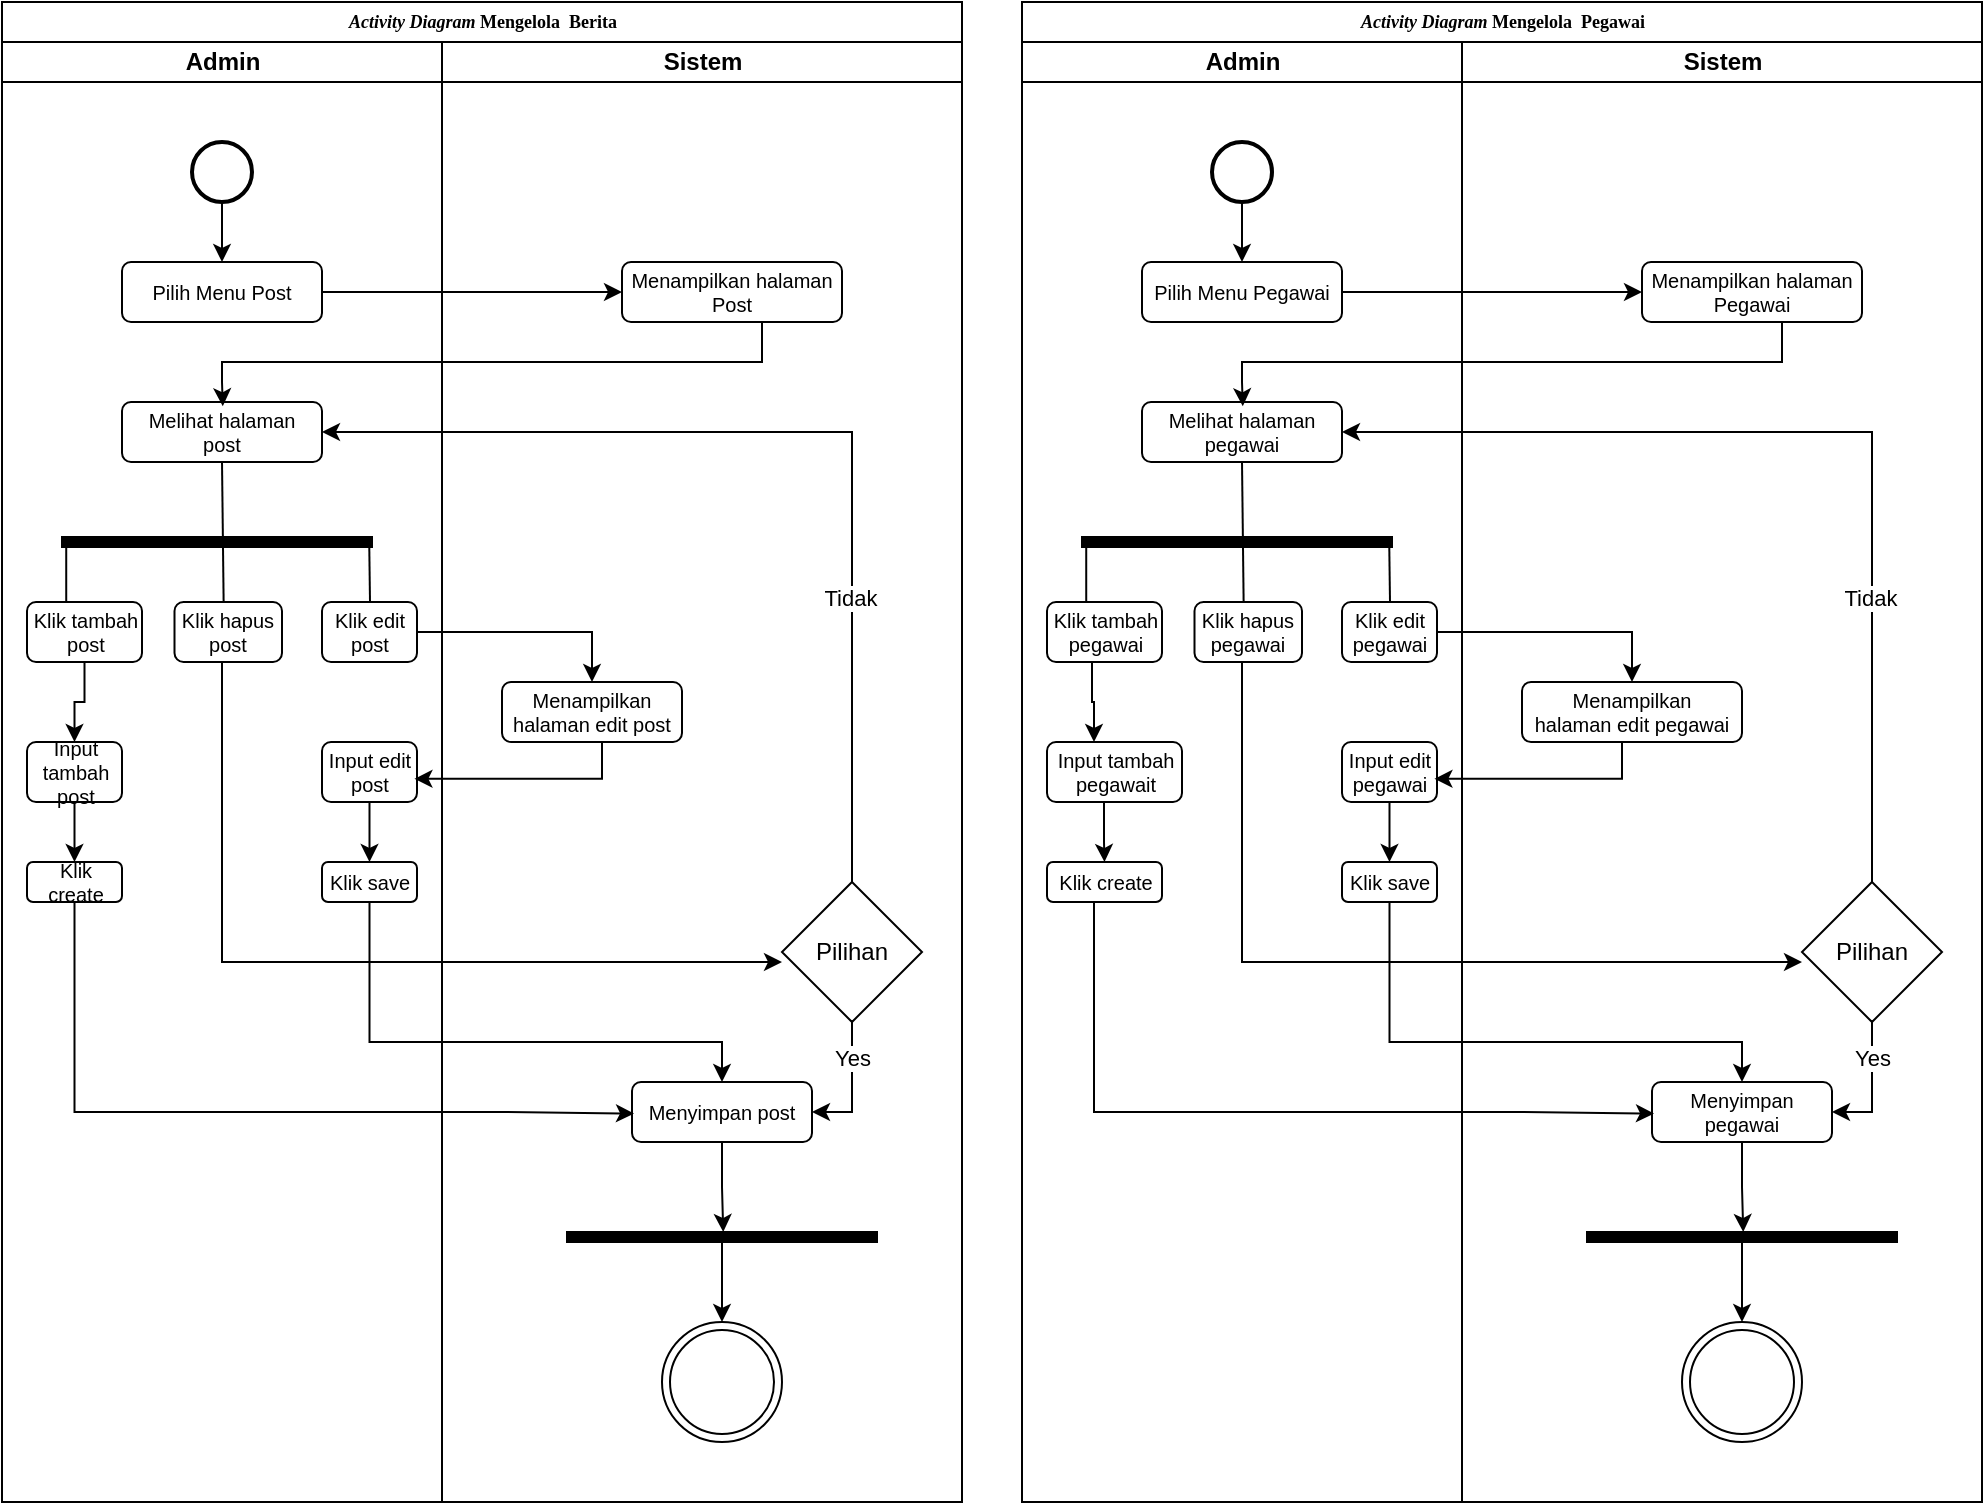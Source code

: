 <mxfile version="24.8.4">
  <diagram name="Page-1" id="74e2e168-ea6b-b213-b513-2b3c1d86103e">
    <mxGraphModel dx="1600" dy="818" grid="1" gridSize="10" guides="1" tooltips="1" connect="1" arrows="1" fold="1" page="1" pageScale="1" pageWidth="1100" pageHeight="850" background="none" math="0" shadow="0">
      <root>
        <mxCell id="0" />
        <mxCell id="1" parent="0" />
        <mxCell id="77e6c97f196da883-1" value="&lt;font style=&quot;font-size: 9px;&quot;&gt;&lt;b style=&quot;mso-bidi-font-weight:normal&quot;&gt;&lt;i style=&quot;mso-bidi-font-style:normal&quot;&gt;&lt;span style=&quot;font-family: &amp;quot;Times New Roman&amp;quot;, serif;&quot;&gt;Activity Diagram &lt;/span&gt;&lt;/i&gt;&lt;span style=&quot;line-height: 150%; font-family: &amp;quot;Times New Roman&amp;quot;, serif;&quot;&gt;Mengelola &lt;span style=&quot;mso-spacerun:yes&quot;&gt;&amp;nbsp;&lt;/span&gt;Berita&lt;/span&gt;&lt;/b&gt;&lt;/font&gt;" style="swimlane;html=1;childLayout=stackLayout;startSize=20;rounded=0;shadow=0;labelBackgroundColor=none;strokeWidth=1;fontFamily=Verdana;fontSize=8;align=center;" parent="1" vertex="1">
          <mxGeometry x="55" y="40" width="480" height="750" as="geometry" />
        </mxCell>
        <mxCell id="77e6c97f196da883-2" value="Admin" style="swimlane;html=1;startSize=20;" parent="77e6c97f196da883-1" vertex="1">
          <mxGeometry y="20" width="220" height="730" as="geometry" />
        </mxCell>
        <mxCell id="bnH9nUcHbIV2Yk5g0T-l-16" style="edgeStyle=orthogonalEdgeStyle;rounded=0;orthogonalLoop=1;jettySize=auto;html=1;entryX=0.5;entryY=0;entryDx=0;entryDy=0;" edge="1" parent="77e6c97f196da883-2" source="bnH9nUcHbIV2Yk5g0T-l-1" target="bnH9nUcHbIV2Yk5g0T-l-2">
          <mxGeometry relative="1" as="geometry" />
        </mxCell>
        <mxCell id="bnH9nUcHbIV2Yk5g0T-l-1" value="" style="strokeWidth=2;html=1;shape=mxgraph.flowchart.start_2;whiteSpace=wrap;" vertex="1" parent="77e6c97f196da883-2">
          <mxGeometry x="95" y="50" width="30" height="30" as="geometry" />
        </mxCell>
        <mxCell id="bnH9nUcHbIV2Yk5g0T-l-2" value="&lt;font style=&quot;font-size: 10px;&quot;&gt;Pilih Menu Post&lt;/font&gt;" style="rounded=1;whiteSpace=wrap;html=1;fontSize=10;" vertex="1" parent="77e6c97f196da883-2">
          <mxGeometry x="60" y="110" width="100" height="30" as="geometry" />
        </mxCell>
        <mxCell id="bnH9nUcHbIV2Yk5g0T-l-4" value="&lt;div style=&quot;font-size: 10px;&quot;&gt;&lt;font style=&quot;font-size: 10px;&quot;&gt;Melihat halaman&lt;/font&gt;&lt;/div&gt;&lt;div style=&quot;font-size: 10px;&quot;&gt;&lt;font style=&quot;font-size: 10px;&quot;&gt;post&lt;/font&gt;&lt;/div&gt;" style="rounded=1;whiteSpace=wrap;html=1;fontSize=10;" vertex="1" parent="77e6c97f196da883-2">
          <mxGeometry x="60" y="180" width="100" height="30" as="geometry" />
        </mxCell>
        <mxCell id="bnH9nUcHbIV2Yk5g0T-l-5" value="" style="html=1;points=[];perimeter=orthogonalPerimeter;fillColor=strokeColor;rotation=90;" vertex="1" parent="77e6c97f196da883-2">
          <mxGeometry x="105" y="172.5" width="5" height="155" as="geometry" />
        </mxCell>
        <mxCell id="bnH9nUcHbIV2Yk5g0T-l-24" style="edgeStyle=orthogonalEdgeStyle;rounded=0;orthogonalLoop=1;jettySize=auto;html=1;" edge="1" parent="77e6c97f196da883-2" source="bnH9nUcHbIV2Yk5g0T-l-7" target="bnH9nUcHbIV2Yk5g0T-l-11">
          <mxGeometry relative="1" as="geometry" />
        </mxCell>
        <mxCell id="bnH9nUcHbIV2Yk5g0T-l-7" value="&lt;div style=&quot;font-size: 10px;&quot;&gt;&lt;font style=&quot;font-size: 10px;&quot;&gt;Klik tambah&lt;/font&gt;&lt;/div&gt;&lt;div style=&quot;font-size: 10px;&quot;&gt;&lt;font style=&quot;font-size: 10px;&quot;&gt;post&lt;br style=&quot;font-size: 10px;&quot;&gt;&lt;/font&gt;&lt;/div&gt;" style="rounded=1;whiteSpace=wrap;html=1;fontSize=10;" vertex="1" parent="77e6c97f196da883-2">
          <mxGeometry x="12.5" y="280" width="57.5" height="30" as="geometry" />
        </mxCell>
        <mxCell id="bnH9nUcHbIV2Yk5g0T-l-8" value="&lt;div style=&quot;font-size: 10px;&quot;&gt;&lt;font style=&quot;font-size: 10px;&quot;&gt;Klik hapus&lt;/font&gt;&lt;/div&gt;&lt;div style=&quot;font-size: 10px;&quot;&gt;&lt;font style=&quot;font-size: 10px;&quot;&gt;post&lt;br style=&quot;font-size: 10px;&quot;&gt;&lt;/font&gt;&lt;/div&gt;" style="rounded=1;whiteSpace=wrap;html=1;fontSize=10;" vertex="1" parent="77e6c97f196da883-2">
          <mxGeometry x="86.25" y="280" width="53.75" height="30" as="geometry" />
        </mxCell>
        <mxCell id="bnH9nUcHbIV2Yk5g0T-l-9" value="&lt;div style=&quot;font-size: 10px;&quot;&gt;&lt;font style=&quot;font-size: 10px;&quot;&gt;Klik edit&lt;/font&gt;&lt;/div&gt;&lt;div style=&quot;font-size: 10px;&quot;&gt;&lt;font style=&quot;font-size: 10px;&quot;&gt;post&lt;br style=&quot;font-size: 10px;&quot;&gt;&lt;/font&gt;&lt;/div&gt;" style="rounded=1;whiteSpace=wrap;html=1;fontSize=10;" vertex="1" parent="77e6c97f196da883-2">
          <mxGeometry x="160" y="280" width="47.5" height="30" as="geometry" />
        </mxCell>
        <mxCell id="bnH9nUcHbIV2Yk5g0T-l-28" style="edgeStyle=orthogonalEdgeStyle;rounded=0;orthogonalLoop=1;jettySize=auto;html=1;entryX=0.5;entryY=0;entryDx=0;entryDy=0;" edge="1" parent="77e6c97f196da883-2" source="bnH9nUcHbIV2Yk5g0T-l-11" target="bnH9nUcHbIV2Yk5g0T-l-27">
          <mxGeometry relative="1" as="geometry" />
        </mxCell>
        <mxCell id="bnH9nUcHbIV2Yk5g0T-l-11" value="&lt;div style=&quot;font-size: 10px;&quot;&gt;&lt;font style=&quot;font-size: 10px;&quot;&gt;Input tambah&lt;/font&gt;&lt;/div&gt;&lt;div style=&quot;font-size: 10px;&quot;&gt;&lt;font style=&quot;font-size: 10px;&quot;&gt;post&lt;br style=&quot;font-size: 10px;&quot;&gt;&lt;/font&gt;&lt;/div&gt;" style="rounded=1;whiteSpace=wrap;html=1;fontSize=10;" vertex="1" parent="77e6c97f196da883-2">
          <mxGeometry x="12.5" y="350" width="47.5" height="30" as="geometry" />
        </mxCell>
        <mxCell id="bnH9nUcHbIV2Yk5g0T-l-37" style="edgeStyle=orthogonalEdgeStyle;rounded=0;orthogonalLoop=1;jettySize=auto;html=1;entryX=0.5;entryY=0;entryDx=0;entryDy=0;fontSize=10;" edge="1" parent="77e6c97f196da883-2" source="bnH9nUcHbIV2Yk5g0T-l-12" target="bnH9nUcHbIV2Yk5g0T-l-35">
          <mxGeometry relative="1" as="geometry" />
        </mxCell>
        <mxCell id="bnH9nUcHbIV2Yk5g0T-l-12" value="&lt;div style=&quot;font-size: 10px;&quot;&gt;&lt;font style=&quot;font-size: 10px;&quot;&gt;Input edit&lt;/font&gt;&lt;/div&gt;&lt;div style=&quot;font-size: 10px;&quot;&gt;&lt;font style=&quot;font-size: 10px;&quot;&gt;post&lt;br style=&quot;font-size: 10px;&quot;&gt;&lt;/font&gt;&lt;/div&gt;" style="rounded=1;whiteSpace=wrap;html=1;fontSize=10;" vertex="1" parent="77e6c97f196da883-2">
          <mxGeometry x="160" y="350" width="47.5" height="30" as="geometry" />
        </mxCell>
        <mxCell id="bnH9nUcHbIV2Yk5g0T-l-20" value="" style="endArrow=none;html=1;rounded=0;entryX=0.5;entryY=1;entryDx=0;entryDy=0;exitX=0.457;exitY=-0.016;exitDx=0;exitDy=0;exitPerimeter=0;" edge="1" parent="77e6c97f196da883-2" source="bnH9nUcHbIV2Yk5g0T-l-8" target="bnH9nUcHbIV2Yk5g0T-l-4">
          <mxGeometry width="50" height="50" relative="1" as="geometry">
            <mxPoint x="110" y="270" as="sourcePoint" />
            <mxPoint x="170" y="220" as="targetPoint" />
          </mxGeometry>
        </mxCell>
        <mxCell id="bnH9nUcHbIV2Yk5g0T-l-22" value="" style="endArrow=none;html=1;rounded=0;" edge="1" parent="77e6c97f196da883-2">
          <mxGeometry width="50" height="50" relative="1" as="geometry">
            <mxPoint x="184" y="280" as="sourcePoint" />
            <mxPoint x="183.61" y="250" as="targetPoint" />
          </mxGeometry>
        </mxCell>
        <mxCell id="bnH9nUcHbIV2Yk5g0T-l-23" value="" style="endArrow=none;html=1;rounded=0;" edge="1" parent="77e6c97f196da883-2">
          <mxGeometry width="50" height="50" relative="1" as="geometry">
            <mxPoint x="32.11" y="280" as="sourcePoint" />
            <mxPoint x="32.11" y="250" as="targetPoint" />
          </mxGeometry>
        </mxCell>
        <mxCell id="bnH9nUcHbIV2Yk5g0T-l-27" value="Klik create" style="rounded=1;whiteSpace=wrap;html=1;fontSize=10;" vertex="1" parent="77e6c97f196da883-2">
          <mxGeometry x="12.5" y="410" width="47.5" height="20" as="geometry" />
        </mxCell>
        <mxCell id="bnH9nUcHbIV2Yk5g0T-l-35" value="Klik save" style="rounded=1;whiteSpace=wrap;html=1;fontSize=10;" vertex="1" parent="77e6c97f196da883-2">
          <mxGeometry x="160" y="410" width="47.5" height="20" as="geometry" />
        </mxCell>
        <mxCell id="77e6c97f196da883-3" value="Sistem" style="swimlane;html=1;startSize=20;" parent="77e6c97f196da883-1" vertex="1">
          <mxGeometry x="220" y="20" width="260" height="730" as="geometry" />
        </mxCell>
        <mxCell id="bnH9nUcHbIV2Yk5g0T-l-3" value="&lt;font style=&quot;font-size: 10px;&quot;&gt;Menampilkan halaman Post&lt;/font&gt;" style="rounded=1;whiteSpace=wrap;html=1;fontSize=10;" vertex="1" parent="77e6c97f196da883-3">
          <mxGeometry x="90" y="110" width="110" height="30" as="geometry" />
        </mxCell>
        <mxCell id="bnH9nUcHbIV2Yk5g0T-l-48" style="edgeStyle=orthogonalEdgeStyle;rounded=0;orthogonalLoop=1;jettySize=auto;html=1;entryX=0.5;entryY=0;entryDx=0;entryDy=0;" edge="1" parent="77e6c97f196da883-3" source="bnH9nUcHbIV2Yk5g0T-l-10" target="bnH9nUcHbIV2Yk5g0T-l-47">
          <mxGeometry relative="1" as="geometry" />
        </mxCell>
        <mxCell id="bnH9nUcHbIV2Yk5g0T-l-10" value="" style="html=1;points=[];perimeter=orthogonalPerimeter;fillColor=strokeColor;rotation=90;" vertex="1" parent="77e6c97f196da883-3">
          <mxGeometry x="137.5" y="520" width="5" height="155" as="geometry" />
        </mxCell>
        <mxCell id="bnH9nUcHbIV2Yk5g0T-l-15" value="&lt;font style=&quot;font-size: 10px;&quot;&gt;Menyimpan post&lt;/font&gt;" style="rounded=1;whiteSpace=wrap;html=1;fontSize=10;" vertex="1" parent="77e6c97f196da883-3">
          <mxGeometry x="95" y="520" width="90" height="30" as="geometry" />
        </mxCell>
        <mxCell id="bnH9nUcHbIV2Yk5g0T-l-30" value="&lt;div style=&quot;font-size: 10px;&quot;&gt;Menampilkan&lt;/div&gt;&lt;div style=&quot;font-size: 10px;&quot;&gt;halaman edit post&lt;br style=&quot;font-size: 10px;&quot;&gt;&lt;/div&gt;" style="rounded=1;whiteSpace=wrap;html=1;fontSize=10;" vertex="1" parent="77e6c97f196da883-3">
          <mxGeometry x="30" y="320" width="90" height="30" as="geometry" />
        </mxCell>
        <mxCell id="bnH9nUcHbIV2Yk5g0T-l-42" style="edgeStyle=orthogonalEdgeStyle;rounded=0;orthogonalLoop=1;jettySize=auto;html=1;entryX=1;entryY=0.5;entryDx=0;entryDy=0;" edge="1" parent="77e6c97f196da883-3" source="bnH9nUcHbIV2Yk5g0T-l-40" target="bnH9nUcHbIV2Yk5g0T-l-15">
          <mxGeometry relative="1" as="geometry" />
        </mxCell>
        <mxCell id="bnH9nUcHbIV2Yk5g0T-l-43" value="Yes" style="edgeLabel;html=1;align=center;verticalAlign=middle;resizable=0;points=[];" vertex="1" connectable="0" parent="bnH9nUcHbIV2Yk5g0T-l-42">
          <mxGeometry x="-0.446" relative="1" as="geometry">
            <mxPoint as="offset" />
          </mxGeometry>
        </mxCell>
        <mxCell id="bnH9nUcHbIV2Yk5g0T-l-40" value="Pilihan" style="rhombus;whiteSpace=wrap;html=1;" vertex="1" parent="77e6c97f196da883-3">
          <mxGeometry x="170" y="420" width="70" height="70" as="geometry" />
        </mxCell>
        <mxCell id="bnH9nUcHbIV2Yk5g0T-l-46" style="edgeStyle=orthogonalEdgeStyle;rounded=0;orthogonalLoop=1;jettySize=auto;html=1;entryX=0;entryY=0.496;entryDx=0;entryDy=0;entryPerimeter=0;" edge="1" parent="77e6c97f196da883-3" source="bnH9nUcHbIV2Yk5g0T-l-15" target="bnH9nUcHbIV2Yk5g0T-l-10">
          <mxGeometry relative="1" as="geometry" />
        </mxCell>
        <mxCell id="bnH9nUcHbIV2Yk5g0T-l-47" value="" style="ellipse;shape=doubleEllipse;html=1;dashed=0;whiteSpace=wrap;aspect=fixed;" vertex="1" parent="77e6c97f196da883-3">
          <mxGeometry x="110" y="640" width="60" height="60" as="geometry" />
        </mxCell>
        <mxCell id="bnH9nUcHbIV2Yk5g0T-l-17" style="edgeStyle=orthogonalEdgeStyle;rounded=0;orthogonalLoop=1;jettySize=auto;html=1;entryX=0;entryY=0.5;entryDx=0;entryDy=0;" edge="1" parent="77e6c97f196da883-1" source="bnH9nUcHbIV2Yk5g0T-l-2" target="bnH9nUcHbIV2Yk5g0T-l-3">
          <mxGeometry relative="1" as="geometry" />
        </mxCell>
        <mxCell id="bnH9nUcHbIV2Yk5g0T-l-18" style="edgeStyle=orthogonalEdgeStyle;rounded=0;orthogonalLoop=1;jettySize=auto;html=1;entryX=0.504;entryY=0.071;entryDx=0;entryDy=0;entryPerimeter=0;" edge="1" parent="77e6c97f196da883-1" source="bnH9nUcHbIV2Yk5g0T-l-3" target="bnH9nUcHbIV2Yk5g0T-l-4">
          <mxGeometry relative="1" as="geometry">
            <Array as="points">
              <mxPoint x="380" y="180" />
              <mxPoint x="110" y="180" />
              <mxPoint x="110" y="190" />
              <mxPoint x="110" y="190" />
            </Array>
          </mxGeometry>
        </mxCell>
        <mxCell id="bnH9nUcHbIV2Yk5g0T-l-29" style="edgeStyle=orthogonalEdgeStyle;rounded=0;orthogonalLoop=1;jettySize=auto;html=1;entryX=0.011;entryY=0.526;entryDx=0;entryDy=0;entryPerimeter=0;" edge="1" parent="77e6c97f196da883-1" source="bnH9nUcHbIV2Yk5g0T-l-27" target="bnH9nUcHbIV2Yk5g0T-l-15">
          <mxGeometry relative="1" as="geometry">
            <Array as="points">
              <mxPoint x="36" y="555" />
              <mxPoint x="250" y="555" />
            </Array>
          </mxGeometry>
        </mxCell>
        <mxCell id="bnH9nUcHbIV2Yk5g0T-l-32" style="edgeStyle=orthogonalEdgeStyle;rounded=0;orthogonalLoop=1;jettySize=auto;html=1;entryX=0.5;entryY=0;entryDx=0;entryDy=0;" edge="1" parent="77e6c97f196da883-1" source="bnH9nUcHbIV2Yk5g0T-l-9" target="bnH9nUcHbIV2Yk5g0T-l-30">
          <mxGeometry relative="1" as="geometry">
            <mxPoint x="380" y="315" as="targetPoint" />
          </mxGeometry>
        </mxCell>
        <mxCell id="bnH9nUcHbIV2Yk5g0T-l-33" style="edgeStyle=orthogonalEdgeStyle;rounded=0;orthogonalLoop=1;jettySize=auto;html=1;entryX=0.973;entryY=0.613;entryDx=0;entryDy=0;entryPerimeter=0;" edge="1" parent="77e6c97f196da883-1" source="bnH9nUcHbIV2Yk5g0T-l-30" target="bnH9nUcHbIV2Yk5g0T-l-12">
          <mxGeometry relative="1" as="geometry">
            <Array as="points">
              <mxPoint x="300" y="388" />
            </Array>
          </mxGeometry>
        </mxCell>
        <mxCell id="bnH9nUcHbIV2Yk5g0T-l-38" style="edgeStyle=orthogonalEdgeStyle;rounded=0;orthogonalLoop=1;jettySize=auto;html=1;entryX=0.5;entryY=0;entryDx=0;entryDy=0;" edge="1" parent="77e6c97f196da883-1" source="bnH9nUcHbIV2Yk5g0T-l-35" target="bnH9nUcHbIV2Yk5g0T-l-15">
          <mxGeometry relative="1" as="geometry">
            <Array as="points">
              <mxPoint x="184" y="520" />
              <mxPoint x="360" y="520" />
            </Array>
          </mxGeometry>
        </mxCell>
        <mxCell id="bnH9nUcHbIV2Yk5g0T-l-41" style="edgeStyle=orthogonalEdgeStyle;rounded=0;orthogonalLoop=1;jettySize=auto;html=1;" edge="1" parent="77e6c97f196da883-1" source="bnH9nUcHbIV2Yk5g0T-l-8">
          <mxGeometry relative="1" as="geometry">
            <mxPoint x="390" y="480" as="targetPoint" />
            <Array as="points">
              <mxPoint x="110" y="480" />
            </Array>
          </mxGeometry>
        </mxCell>
        <mxCell id="bnH9nUcHbIV2Yk5g0T-l-44" style="edgeStyle=orthogonalEdgeStyle;rounded=0;orthogonalLoop=1;jettySize=auto;html=1;entryX=1;entryY=0.5;entryDx=0;entryDy=0;" edge="1" parent="77e6c97f196da883-1" source="bnH9nUcHbIV2Yk5g0T-l-40" target="bnH9nUcHbIV2Yk5g0T-l-4">
          <mxGeometry relative="1" as="geometry">
            <Array as="points">
              <mxPoint x="425" y="215" />
            </Array>
          </mxGeometry>
        </mxCell>
        <mxCell id="bnH9nUcHbIV2Yk5g0T-l-45" value="Tidak" style="edgeLabel;html=1;align=center;verticalAlign=middle;resizable=0;points=[];" vertex="1" connectable="0" parent="bnH9nUcHbIV2Yk5g0T-l-44">
          <mxGeometry x="-0.421" y="1" relative="1" as="geometry">
            <mxPoint as="offset" />
          </mxGeometry>
        </mxCell>
        <mxCell id="bnH9nUcHbIV2Yk5g0T-l-89" value="&lt;font style=&quot;font-size: 9px;&quot;&gt;&lt;b style=&quot;mso-bidi-font-weight:normal&quot;&gt;&lt;i style=&quot;mso-bidi-font-style:normal&quot;&gt;&lt;span style=&quot;font-family: &amp;quot;Times New Roman&amp;quot;, serif;&quot;&gt;Activity Diagram &lt;/span&gt;&lt;/i&gt;&lt;span style=&quot;line-height: 150%; font-family: &amp;quot;Times New Roman&amp;quot;, serif;&quot;&gt;Mengelola&amp;nbsp; &lt;span style=&quot;mso-spacerun:yes&quot;&gt;&lt;/span&gt;Pegawai&lt;/span&gt;&lt;/b&gt;&lt;/font&gt;" style="swimlane;html=1;childLayout=stackLayout;startSize=20;rounded=0;shadow=0;labelBackgroundColor=none;strokeWidth=1;fontFamily=Verdana;fontSize=8;align=center;" vertex="1" parent="1">
          <mxGeometry x="565" y="40" width="480" height="750" as="geometry" />
        </mxCell>
        <mxCell id="bnH9nUcHbIV2Yk5g0T-l-90" value="Admin" style="swimlane;html=1;startSize=20;" vertex="1" parent="bnH9nUcHbIV2Yk5g0T-l-89">
          <mxGeometry y="20" width="220" height="730" as="geometry" />
        </mxCell>
        <mxCell id="bnH9nUcHbIV2Yk5g0T-l-91" style="edgeStyle=orthogonalEdgeStyle;rounded=0;orthogonalLoop=1;jettySize=auto;html=1;entryX=0.5;entryY=0;entryDx=0;entryDy=0;" edge="1" parent="bnH9nUcHbIV2Yk5g0T-l-90" source="bnH9nUcHbIV2Yk5g0T-l-92" target="bnH9nUcHbIV2Yk5g0T-l-93">
          <mxGeometry relative="1" as="geometry" />
        </mxCell>
        <mxCell id="bnH9nUcHbIV2Yk5g0T-l-92" value="" style="strokeWidth=2;html=1;shape=mxgraph.flowchart.start_2;whiteSpace=wrap;" vertex="1" parent="bnH9nUcHbIV2Yk5g0T-l-90">
          <mxGeometry x="95" y="50" width="30" height="30" as="geometry" />
        </mxCell>
        <mxCell id="bnH9nUcHbIV2Yk5g0T-l-93" value="&lt;font style=&quot;font-size: 10px;&quot;&gt;Pilih Menu Pegawai&lt;/font&gt;" style="rounded=1;whiteSpace=wrap;html=1;fontSize=10;" vertex="1" parent="bnH9nUcHbIV2Yk5g0T-l-90">
          <mxGeometry x="60" y="110" width="100" height="30" as="geometry" />
        </mxCell>
        <mxCell id="bnH9nUcHbIV2Yk5g0T-l-94" value="&lt;div style=&quot;font-size: 10px;&quot;&gt;&lt;font style=&quot;font-size: 10px;&quot;&gt;Melihat halaman&lt;/font&gt;&lt;/div&gt;&lt;div style=&quot;font-size: 10px;&quot;&gt;&lt;font style=&quot;font-size: 10px;&quot;&gt;pegawai&lt;/font&gt;&lt;/div&gt;" style="rounded=1;whiteSpace=wrap;html=1;fontSize=10;" vertex="1" parent="bnH9nUcHbIV2Yk5g0T-l-90">
          <mxGeometry x="60" y="180" width="100" height="30" as="geometry" />
        </mxCell>
        <mxCell id="bnH9nUcHbIV2Yk5g0T-l-95" value="" style="html=1;points=[];perimeter=orthogonalPerimeter;fillColor=strokeColor;rotation=90;" vertex="1" parent="bnH9nUcHbIV2Yk5g0T-l-90">
          <mxGeometry x="105" y="172.5" width="5" height="155" as="geometry" />
        </mxCell>
        <mxCell id="bnH9nUcHbIV2Yk5g0T-l-96" style="edgeStyle=orthogonalEdgeStyle;rounded=0;orthogonalLoop=1;jettySize=auto;html=1;" edge="1" parent="bnH9nUcHbIV2Yk5g0T-l-90" source="bnH9nUcHbIV2Yk5g0T-l-97" target="bnH9nUcHbIV2Yk5g0T-l-101">
          <mxGeometry relative="1" as="geometry">
            <Array as="points">
              <mxPoint x="35" y="330" />
              <mxPoint x="36" y="330" />
            </Array>
          </mxGeometry>
        </mxCell>
        <mxCell id="bnH9nUcHbIV2Yk5g0T-l-97" value="&lt;div style=&quot;font-size: 10px;&quot;&gt;&lt;font style=&quot;font-size: 10px;&quot;&gt;Klik tambah&lt;/font&gt;&lt;/div&gt;&lt;div style=&quot;font-size: 10px;&quot;&gt;pegawai&lt;font style=&quot;font-size: 10px;&quot;&gt;&lt;br style=&quot;font-size: 10px;&quot;&gt;&lt;/font&gt;&lt;/div&gt;" style="rounded=1;whiteSpace=wrap;html=1;fontSize=10;" vertex="1" parent="bnH9nUcHbIV2Yk5g0T-l-90">
          <mxGeometry x="12.5" y="280" width="57.5" height="30" as="geometry" />
        </mxCell>
        <mxCell id="bnH9nUcHbIV2Yk5g0T-l-98" value="&lt;div style=&quot;font-size: 10px;&quot;&gt;&lt;font style=&quot;font-size: 10px;&quot;&gt;Klik hapus&lt;/font&gt;&lt;/div&gt;&lt;div style=&quot;font-size: 10px;&quot;&gt;&lt;font style=&quot;font-size: 10px;&quot;&gt;pegawai&lt;br style=&quot;font-size: 10px;&quot;&gt;&lt;/font&gt;&lt;/div&gt;" style="rounded=1;whiteSpace=wrap;html=1;fontSize=10;" vertex="1" parent="bnH9nUcHbIV2Yk5g0T-l-90">
          <mxGeometry x="86.25" y="280" width="53.75" height="30" as="geometry" />
        </mxCell>
        <mxCell id="bnH9nUcHbIV2Yk5g0T-l-99" value="&lt;div style=&quot;font-size: 10px;&quot;&gt;&lt;font style=&quot;font-size: 10px;&quot;&gt;Klik edit&lt;/font&gt;&lt;/div&gt;&lt;div style=&quot;font-size: 10px;&quot;&gt;pegawai&lt;font style=&quot;font-size: 10px;&quot;&gt;&lt;br style=&quot;font-size: 10px;&quot;&gt;&lt;/font&gt;&lt;/div&gt;" style="rounded=1;whiteSpace=wrap;html=1;fontSize=10;" vertex="1" parent="bnH9nUcHbIV2Yk5g0T-l-90">
          <mxGeometry x="160" y="280" width="47.5" height="30" as="geometry" />
        </mxCell>
        <mxCell id="bnH9nUcHbIV2Yk5g0T-l-100" style="edgeStyle=orthogonalEdgeStyle;rounded=0;orthogonalLoop=1;jettySize=auto;html=1;entryX=0.5;entryY=0;entryDx=0;entryDy=0;" edge="1" parent="bnH9nUcHbIV2Yk5g0T-l-90" source="bnH9nUcHbIV2Yk5g0T-l-101" target="bnH9nUcHbIV2Yk5g0T-l-107">
          <mxGeometry relative="1" as="geometry">
            <Array as="points">
              <mxPoint x="41" y="400" />
              <mxPoint x="41" y="400" />
            </Array>
          </mxGeometry>
        </mxCell>
        <mxCell id="bnH9nUcHbIV2Yk5g0T-l-101" value="&lt;div style=&quot;font-size: 10px;&quot;&gt;&lt;font style=&quot;font-size: 10px;&quot;&gt;Input tambah&lt;/font&gt;&lt;/div&gt;&lt;div style=&quot;font-size: 10px;&quot;&gt;&lt;font style=&quot;font-size: 10px;&quot;&gt;pegawait&lt;br style=&quot;font-size: 10px;&quot;&gt;&lt;/font&gt;&lt;/div&gt;" style="rounded=1;whiteSpace=wrap;html=1;fontSize=10;" vertex="1" parent="bnH9nUcHbIV2Yk5g0T-l-90">
          <mxGeometry x="12.5" y="350" width="67.5" height="30" as="geometry" />
        </mxCell>
        <mxCell id="bnH9nUcHbIV2Yk5g0T-l-102" style="edgeStyle=orthogonalEdgeStyle;rounded=0;orthogonalLoop=1;jettySize=auto;html=1;entryX=0.5;entryY=0;entryDx=0;entryDy=0;fontSize=10;" edge="1" parent="bnH9nUcHbIV2Yk5g0T-l-90" source="bnH9nUcHbIV2Yk5g0T-l-103" target="bnH9nUcHbIV2Yk5g0T-l-108">
          <mxGeometry relative="1" as="geometry" />
        </mxCell>
        <mxCell id="bnH9nUcHbIV2Yk5g0T-l-103" value="&lt;div style=&quot;font-size: 10px;&quot;&gt;&lt;font style=&quot;font-size: 10px;&quot;&gt;Input edit&lt;/font&gt;&lt;/div&gt;&lt;div style=&quot;font-size: 10px;&quot;&gt;pegawai&lt;font style=&quot;font-size: 10px;&quot;&gt;&lt;br style=&quot;font-size: 10px;&quot;&gt;&lt;/font&gt;&lt;/div&gt;" style="rounded=1;whiteSpace=wrap;html=1;fontSize=10;" vertex="1" parent="bnH9nUcHbIV2Yk5g0T-l-90">
          <mxGeometry x="160" y="350" width="47.5" height="30" as="geometry" />
        </mxCell>
        <mxCell id="bnH9nUcHbIV2Yk5g0T-l-104" value="" style="endArrow=none;html=1;rounded=0;entryX=0.5;entryY=1;entryDx=0;entryDy=0;exitX=0.457;exitY=-0.016;exitDx=0;exitDy=0;exitPerimeter=0;" edge="1" parent="bnH9nUcHbIV2Yk5g0T-l-90" source="bnH9nUcHbIV2Yk5g0T-l-98" target="bnH9nUcHbIV2Yk5g0T-l-94">
          <mxGeometry width="50" height="50" relative="1" as="geometry">
            <mxPoint x="110" y="270" as="sourcePoint" />
            <mxPoint x="170" y="220" as="targetPoint" />
          </mxGeometry>
        </mxCell>
        <mxCell id="bnH9nUcHbIV2Yk5g0T-l-105" value="" style="endArrow=none;html=1;rounded=0;" edge="1" parent="bnH9nUcHbIV2Yk5g0T-l-90">
          <mxGeometry width="50" height="50" relative="1" as="geometry">
            <mxPoint x="184" y="280" as="sourcePoint" />
            <mxPoint x="183.61" y="250" as="targetPoint" />
          </mxGeometry>
        </mxCell>
        <mxCell id="bnH9nUcHbIV2Yk5g0T-l-106" value="" style="endArrow=none;html=1;rounded=0;" edge="1" parent="bnH9nUcHbIV2Yk5g0T-l-90">
          <mxGeometry width="50" height="50" relative="1" as="geometry">
            <mxPoint x="32.11" y="280" as="sourcePoint" />
            <mxPoint x="32.11" y="250" as="targetPoint" />
          </mxGeometry>
        </mxCell>
        <mxCell id="bnH9nUcHbIV2Yk5g0T-l-107" value="Klik create" style="rounded=1;whiteSpace=wrap;html=1;fontSize=10;" vertex="1" parent="bnH9nUcHbIV2Yk5g0T-l-90">
          <mxGeometry x="12.5" y="410" width="57.5" height="20" as="geometry" />
        </mxCell>
        <mxCell id="bnH9nUcHbIV2Yk5g0T-l-108" value="Klik save" style="rounded=1;whiteSpace=wrap;html=1;fontSize=10;" vertex="1" parent="bnH9nUcHbIV2Yk5g0T-l-90">
          <mxGeometry x="160" y="410" width="47.5" height="20" as="geometry" />
        </mxCell>
        <mxCell id="bnH9nUcHbIV2Yk5g0T-l-109" value="Sistem" style="swimlane;html=1;startSize=20;" vertex="1" parent="bnH9nUcHbIV2Yk5g0T-l-89">
          <mxGeometry x="220" y="20" width="260" height="730" as="geometry" />
        </mxCell>
        <mxCell id="bnH9nUcHbIV2Yk5g0T-l-110" value="&lt;font style=&quot;font-size: 10px;&quot;&gt;Menampilkan halaman Pegawai&lt;/font&gt;" style="rounded=1;whiteSpace=wrap;html=1;fontSize=10;" vertex="1" parent="bnH9nUcHbIV2Yk5g0T-l-109">
          <mxGeometry x="90" y="110" width="110" height="30" as="geometry" />
        </mxCell>
        <mxCell id="bnH9nUcHbIV2Yk5g0T-l-111" style="edgeStyle=orthogonalEdgeStyle;rounded=0;orthogonalLoop=1;jettySize=auto;html=1;entryX=0.5;entryY=0;entryDx=0;entryDy=0;" edge="1" parent="bnH9nUcHbIV2Yk5g0T-l-109" source="bnH9nUcHbIV2Yk5g0T-l-112" target="bnH9nUcHbIV2Yk5g0T-l-119">
          <mxGeometry relative="1" as="geometry" />
        </mxCell>
        <mxCell id="bnH9nUcHbIV2Yk5g0T-l-112" value="" style="html=1;points=[];perimeter=orthogonalPerimeter;fillColor=strokeColor;rotation=90;" vertex="1" parent="bnH9nUcHbIV2Yk5g0T-l-109">
          <mxGeometry x="137.5" y="520" width="5" height="155" as="geometry" />
        </mxCell>
        <mxCell id="bnH9nUcHbIV2Yk5g0T-l-113" value="&lt;font style=&quot;font-size: 10px;&quot;&gt;Menyimpan pegawai&lt;/font&gt;" style="rounded=1;whiteSpace=wrap;html=1;fontSize=10;" vertex="1" parent="bnH9nUcHbIV2Yk5g0T-l-109">
          <mxGeometry x="95" y="520" width="90" height="30" as="geometry" />
        </mxCell>
        <mxCell id="bnH9nUcHbIV2Yk5g0T-l-114" value="&lt;div style=&quot;font-size: 10px;&quot;&gt;Menampilkan&lt;/div&gt;&lt;div style=&quot;font-size: 10px;&quot;&gt;halaman edit pegawai&lt;br style=&quot;font-size: 10px;&quot;&gt;&lt;/div&gt;" style="rounded=1;whiteSpace=wrap;html=1;fontSize=10;" vertex="1" parent="bnH9nUcHbIV2Yk5g0T-l-109">
          <mxGeometry x="30" y="320" width="110" height="30" as="geometry" />
        </mxCell>
        <mxCell id="bnH9nUcHbIV2Yk5g0T-l-115" style="edgeStyle=orthogonalEdgeStyle;rounded=0;orthogonalLoop=1;jettySize=auto;html=1;entryX=1;entryY=0.5;entryDx=0;entryDy=0;" edge="1" parent="bnH9nUcHbIV2Yk5g0T-l-109" source="bnH9nUcHbIV2Yk5g0T-l-117" target="bnH9nUcHbIV2Yk5g0T-l-113">
          <mxGeometry relative="1" as="geometry" />
        </mxCell>
        <mxCell id="bnH9nUcHbIV2Yk5g0T-l-116" value="Yes" style="edgeLabel;html=1;align=center;verticalAlign=middle;resizable=0;points=[];" vertex="1" connectable="0" parent="bnH9nUcHbIV2Yk5g0T-l-115">
          <mxGeometry x="-0.446" relative="1" as="geometry">
            <mxPoint as="offset" />
          </mxGeometry>
        </mxCell>
        <mxCell id="bnH9nUcHbIV2Yk5g0T-l-117" value="Pilihan" style="rhombus;whiteSpace=wrap;html=1;" vertex="1" parent="bnH9nUcHbIV2Yk5g0T-l-109">
          <mxGeometry x="170" y="420" width="70" height="70" as="geometry" />
        </mxCell>
        <mxCell id="bnH9nUcHbIV2Yk5g0T-l-118" style="edgeStyle=orthogonalEdgeStyle;rounded=0;orthogonalLoop=1;jettySize=auto;html=1;entryX=0;entryY=0.496;entryDx=0;entryDy=0;entryPerimeter=0;" edge="1" parent="bnH9nUcHbIV2Yk5g0T-l-109" source="bnH9nUcHbIV2Yk5g0T-l-113" target="bnH9nUcHbIV2Yk5g0T-l-112">
          <mxGeometry relative="1" as="geometry" />
        </mxCell>
        <mxCell id="bnH9nUcHbIV2Yk5g0T-l-119" value="" style="ellipse;shape=doubleEllipse;html=1;dashed=0;whiteSpace=wrap;aspect=fixed;" vertex="1" parent="bnH9nUcHbIV2Yk5g0T-l-109">
          <mxGeometry x="110" y="640" width="60" height="60" as="geometry" />
        </mxCell>
        <mxCell id="bnH9nUcHbIV2Yk5g0T-l-120" style="edgeStyle=orthogonalEdgeStyle;rounded=0;orthogonalLoop=1;jettySize=auto;html=1;entryX=0;entryY=0.5;entryDx=0;entryDy=0;" edge="1" parent="bnH9nUcHbIV2Yk5g0T-l-89" source="bnH9nUcHbIV2Yk5g0T-l-93" target="bnH9nUcHbIV2Yk5g0T-l-110">
          <mxGeometry relative="1" as="geometry" />
        </mxCell>
        <mxCell id="bnH9nUcHbIV2Yk5g0T-l-121" style="edgeStyle=orthogonalEdgeStyle;rounded=0;orthogonalLoop=1;jettySize=auto;html=1;entryX=0.504;entryY=0.071;entryDx=0;entryDy=0;entryPerimeter=0;" edge="1" parent="bnH9nUcHbIV2Yk5g0T-l-89" source="bnH9nUcHbIV2Yk5g0T-l-110" target="bnH9nUcHbIV2Yk5g0T-l-94">
          <mxGeometry relative="1" as="geometry">
            <Array as="points">
              <mxPoint x="380" y="180" />
              <mxPoint x="110" y="180" />
              <mxPoint x="110" y="190" />
              <mxPoint x="110" y="190" />
            </Array>
          </mxGeometry>
        </mxCell>
        <mxCell id="bnH9nUcHbIV2Yk5g0T-l-122" style="edgeStyle=orthogonalEdgeStyle;rounded=0;orthogonalLoop=1;jettySize=auto;html=1;entryX=0.011;entryY=0.526;entryDx=0;entryDy=0;entryPerimeter=0;" edge="1" parent="bnH9nUcHbIV2Yk5g0T-l-89" source="bnH9nUcHbIV2Yk5g0T-l-107" target="bnH9nUcHbIV2Yk5g0T-l-113">
          <mxGeometry relative="1" as="geometry">
            <Array as="points">
              <mxPoint x="36" y="555" />
              <mxPoint x="250" y="555" />
            </Array>
          </mxGeometry>
        </mxCell>
        <mxCell id="bnH9nUcHbIV2Yk5g0T-l-123" style="edgeStyle=orthogonalEdgeStyle;rounded=0;orthogonalLoop=1;jettySize=auto;html=1;entryX=0.5;entryY=0;entryDx=0;entryDy=0;" edge="1" parent="bnH9nUcHbIV2Yk5g0T-l-89" source="bnH9nUcHbIV2Yk5g0T-l-99" target="bnH9nUcHbIV2Yk5g0T-l-114">
          <mxGeometry relative="1" as="geometry">
            <mxPoint x="380" y="315" as="targetPoint" />
          </mxGeometry>
        </mxCell>
        <mxCell id="bnH9nUcHbIV2Yk5g0T-l-124" style="edgeStyle=orthogonalEdgeStyle;rounded=0;orthogonalLoop=1;jettySize=auto;html=1;entryX=0.973;entryY=0.613;entryDx=0;entryDy=0;entryPerimeter=0;" edge="1" parent="bnH9nUcHbIV2Yk5g0T-l-89" source="bnH9nUcHbIV2Yk5g0T-l-114" target="bnH9nUcHbIV2Yk5g0T-l-103">
          <mxGeometry relative="1" as="geometry">
            <Array as="points">
              <mxPoint x="300" y="388" />
            </Array>
          </mxGeometry>
        </mxCell>
        <mxCell id="bnH9nUcHbIV2Yk5g0T-l-125" style="edgeStyle=orthogonalEdgeStyle;rounded=0;orthogonalLoop=1;jettySize=auto;html=1;entryX=0.5;entryY=0;entryDx=0;entryDy=0;" edge="1" parent="bnH9nUcHbIV2Yk5g0T-l-89" source="bnH9nUcHbIV2Yk5g0T-l-108" target="bnH9nUcHbIV2Yk5g0T-l-113">
          <mxGeometry relative="1" as="geometry">
            <Array as="points">
              <mxPoint x="184" y="520" />
              <mxPoint x="360" y="520" />
            </Array>
          </mxGeometry>
        </mxCell>
        <mxCell id="bnH9nUcHbIV2Yk5g0T-l-126" style="edgeStyle=orthogonalEdgeStyle;rounded=0;orthogonalLoop=1;jettySize=auto;html=1;" edge="1" parent="bnH9nUcHbIV2Yk5g0T-l-89" source="bnH9nUcHbIV2Yk5g0T-l-98">
          <mxGeometry relative="1" as="geometry">
            <mxPoint x="390" y="480" as="targetPoint" />
            <Array as="points">
              <mxPoint x="110" y="480" />
            </Array>
          </mxGeometry>
        </mxCell>
        <mxCell id="bnH9nUcHbIV2Yk5g0T-l-127" style="edgeStyle=orthogonalEdgeStyle;rounded=0;orthogonalLoop=1;jettySize=auto;html=1;entryX=1;entryY=0.5;entryDx=0;entryDy=0;" edge="1" parent="bnH9nUcHbIV2Yk5g0T-l-89" source="bnH9nUcHbIV2Yk5g0T-l-117" target="bnH9nUcHbIV2Yk5g0T-l-94">
          <mxGeometry relative="1" as="geometry">
            <Array as="points">
              <mxPoint x="425" y="215" />
            </Array>
          </mxGeometry>
        </mxCell>
        <mxCell id="bnH9nUcHbIV2Yk5g0T-l-128" value="Tidak" style="edgeLabel;html=1;align=center;verticalAlign=middle;resizable=0;points=[];" vertex="1" connectable="0" parent="bnH9nUcHbIV2Yk5g0T-l-127">
          <mxGeometry x="-0.421" y="1" relative="1" as="geometry">
            <mxPoint as="offset" />
          </mxGeometry>
        </mxCell>
      </root>
    </mxGraphModel>
  </diagram>
</mxfile>
